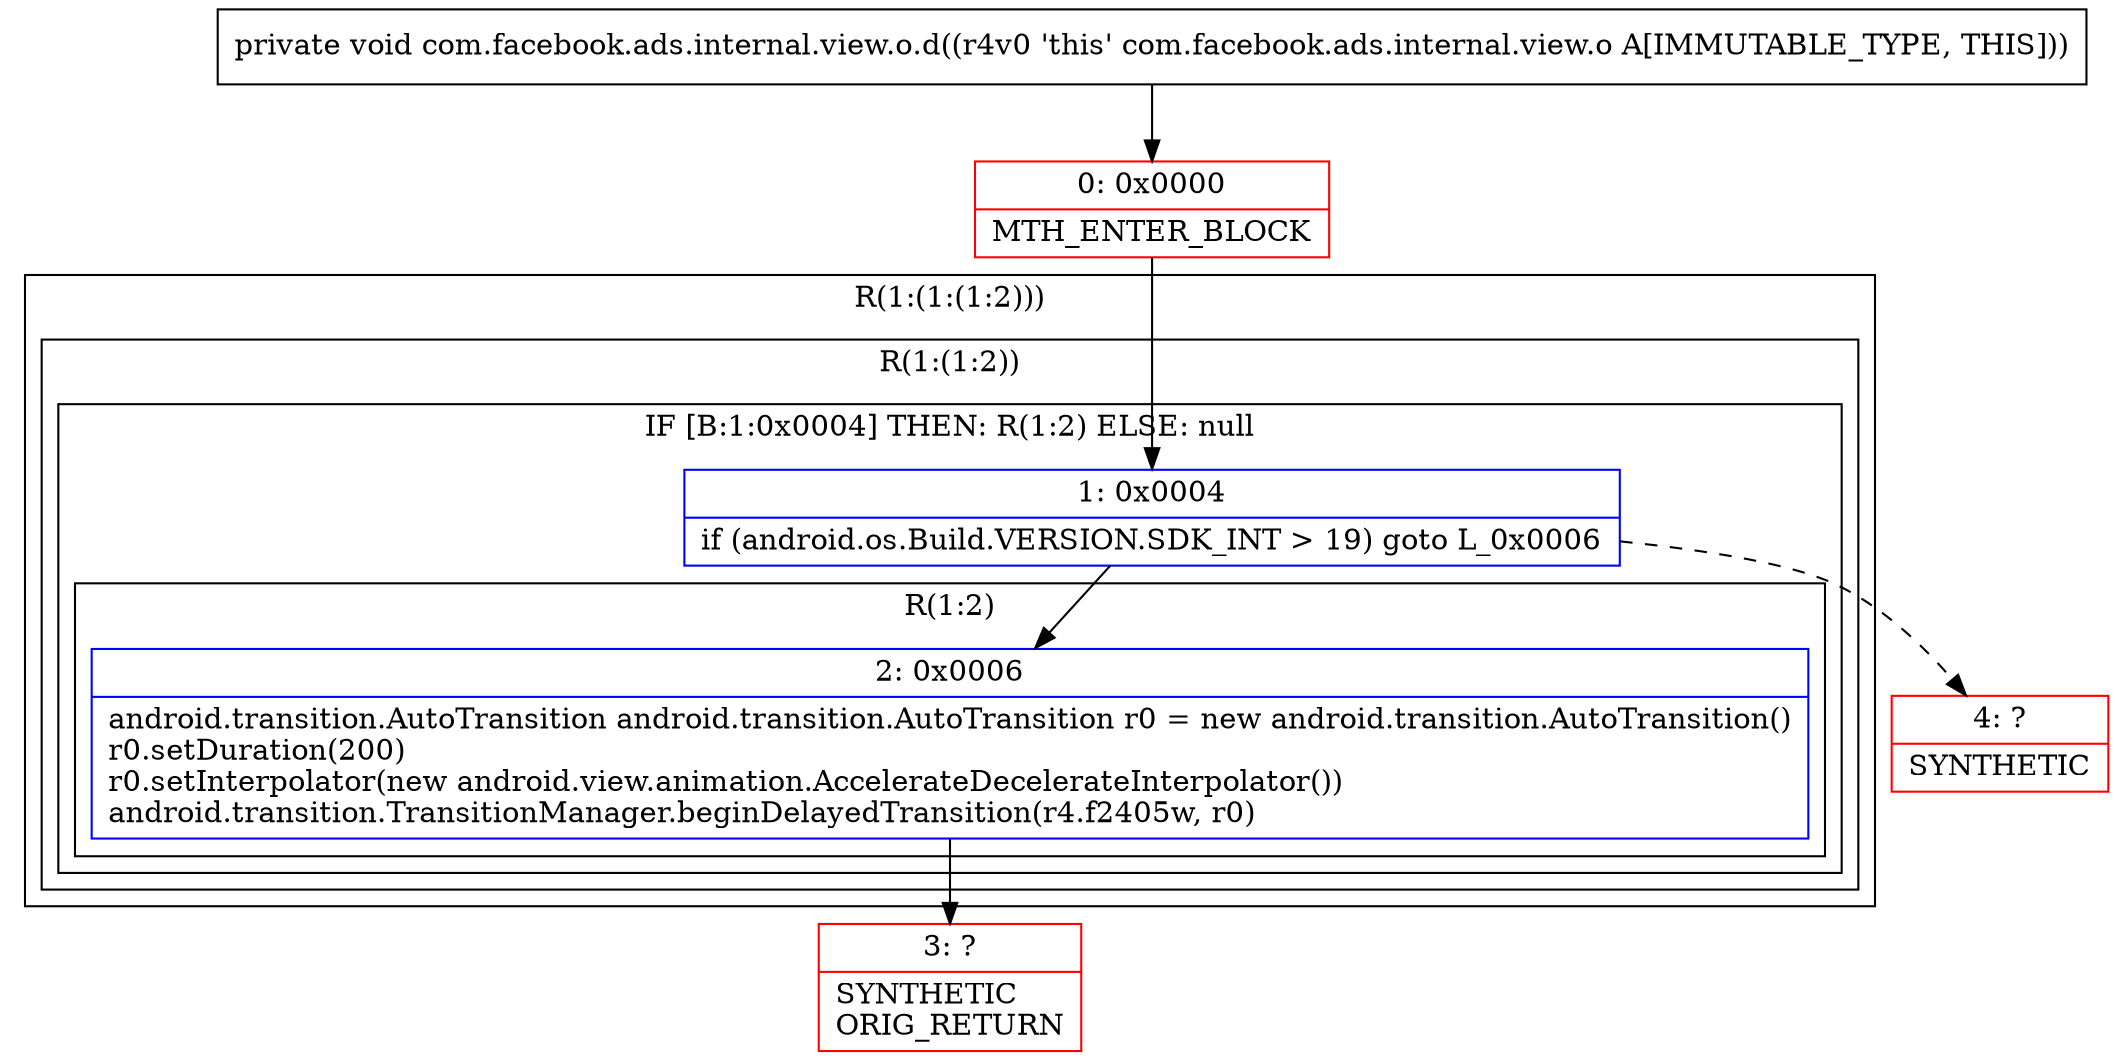 digraph "CFG forcom.facebook.ads.internal.view.o.d()V" {
subgraph cluster_Region_2058352615 {
label = "R(1:(1:(1:2)))";
node [shape=record,color=blue];
subgraph cluster_Region_2018973036 {
label = "R(1:(1:2))";
node [shape=record,color=blue];
subgraph cluster_IfRegion_178859232 {
label = "IF [B:1:0x0004] THEN: R(1:2) ELSE: null";
node [shape=record,color=blue];
Node_1 [shape=record,label="{1\:\ 0x0004|if (android.os.Build.VERSION.SDK_INT \> 19) goto L_0x0006\l}"];
subgraph cluster_Region_1871245250 {
label = "R(1:2)";
node [shape=record,color=blue];
Node_2 [shape=record,label="{2\:\ 0x0006|android.transition.AutoTransition android.transition.AutoTransition r0 = new android.transition.AutoTransition()\lr0.setDuration(200)\lr0.setInterpolator(new android.view.animation.AccelerateDecelerateInterpolator())\landroid.transition.TransitionManager.beginDelayedTransition(r4.f2405w, r0)\l}"];
}
}
}
}
Node_0 [shape=record,color=red,label="{0\:\ 0x0000|MTH_ENTER_BLOCK\l}"];
Node_3 [shape=record,color=red,label="{3\:\ ?|SYNTHETIC\lORIG_RETURN\l}"];
Node_4 [shape=record,color=red,label="{4\:\ ?|SYNTHETIC\l}"];
MethodNode[shape=record,label="{private void com.facebook.ads.internal.view.o.d((r4v0 'this' com.facebook.ads.internal.view.o A[IMMUTABLE_TYPE, THIS])) }"];
MethodNode -> Node_0;
Node_1 -> Node_2;
Node_1 -> Node_4[style=dashed];
Node_2 -> Node_3;
Node_0 -> Node_1;
}

